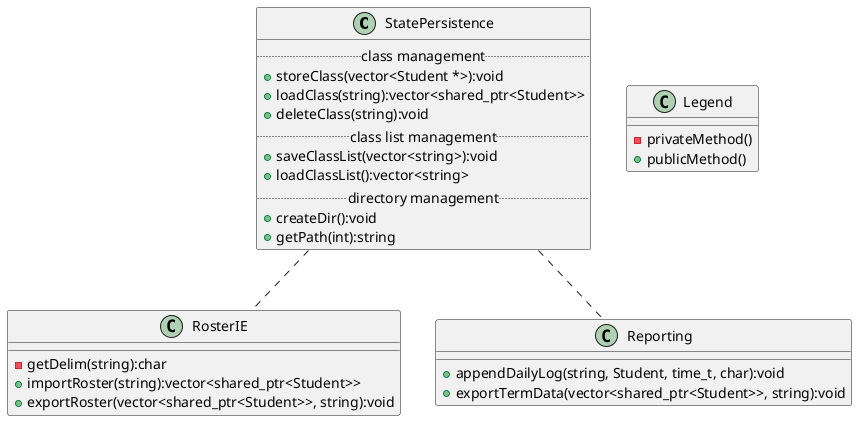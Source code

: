 @startuml

class "StatePersistence" as StatePersistence {
  ..class management..
  +storeClass(vector<Student *>):void
  +loadClass(string):vector<shared_ptr<Student>>
  +deleteClass(string):void
  ..class list management..
  +saveClassList(vector<string>):void
  +loadClassList():vector<string>
  ..directory management..
  +createDir():void
  +getPath(int):string
}

class "RosterIE" as RosterIE {
  -getDelim(string):char
  +importRoster(string):vector<shared_ptr<Student>>
  +exportRoster(vector<shared_ptr<Student>>, string):void
}

class "Reporting" as Reporting {
  +appendDailyLog(string, Student, time_t, char):void
  +exportTermData(vector<shared_ptr<Student>>, string):void
}

StatePersistence .. RosterIE
StatePersistence .. Reporting

class "Legend" as Legend {
  -privateMethod()
  +publicMethod()
}

StatePersistence -[hidden]right- Legend

@enduml
